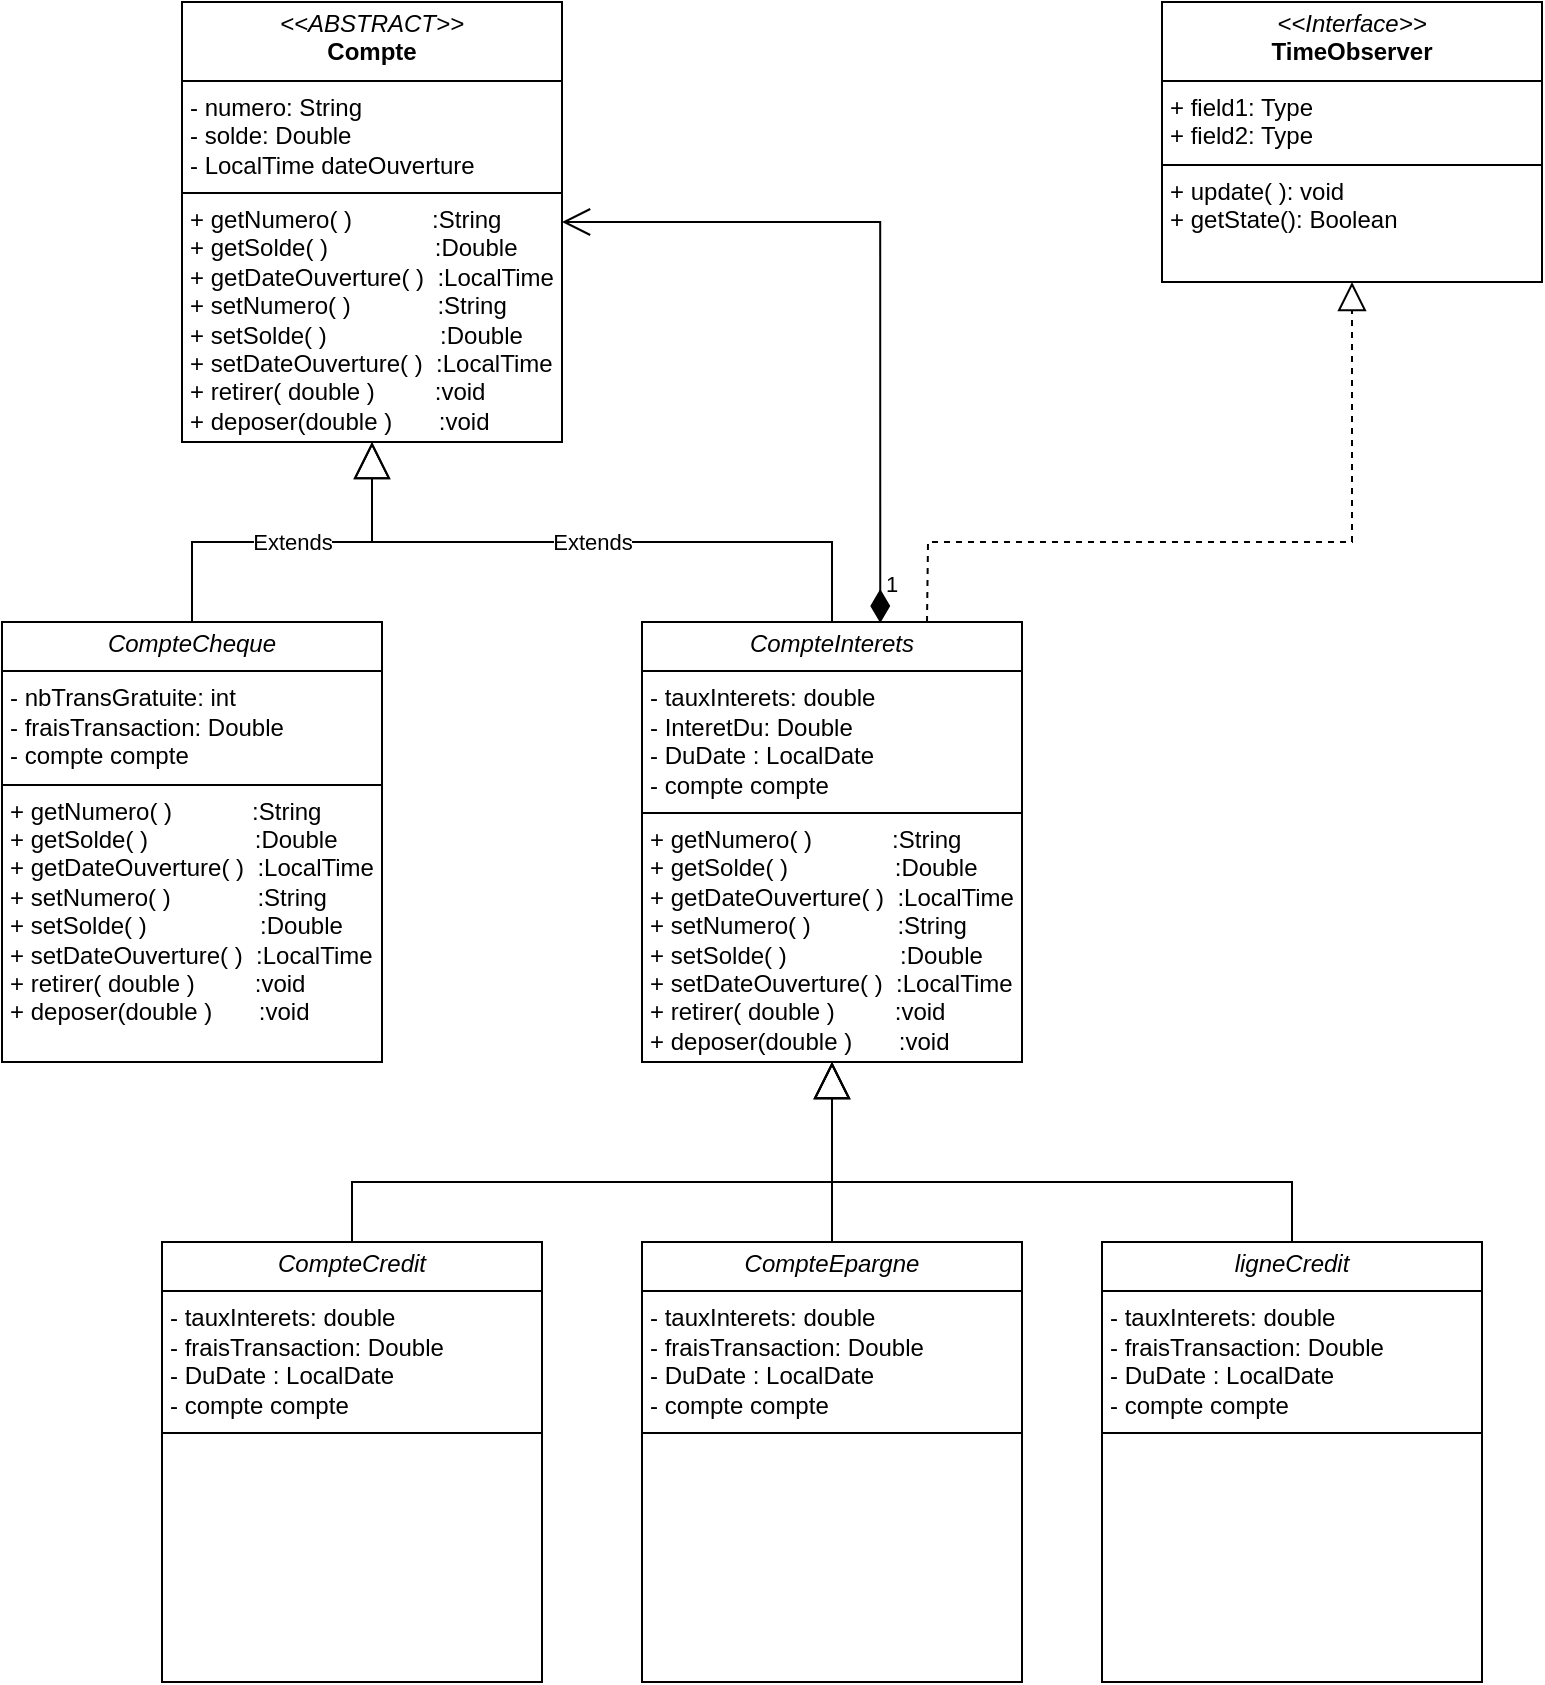 <mxfile version="26.1.1">
  <diagram name="Page-1" id="Y8b6xR42oyyeWq3YL9dn">
    <mxGraphModel dx="420" dy="237" grid="1" gridSize="10" guides="1" tooltips="1" connect="1" arrows="1" fold="1" page="1" pageScale="1" pageWidth="3300" pageHeight="4681" math="0" shadow="0">
      <root>
        <mxCell id="0" />
        <mxCell id="1" parent="0" />
        <mxCell id="dJRKlAbEhln0Lb5YtA-o-5" value="&lt;p style=&quot;margin:0px;margin-top:4px;text-align:center;&quot;&gt;&lt;i&gt;&amp;lt;&amp;lt;ABSTRACT&amp;gt;&amp;gt;&lt;/i&gt;&lt;br&gt;&lt;b&gt;Compte&lt;/b&gt;&lt;/p&gt;&lt;hr size=&quot;1&quot; style=&quot;border-style:solid;&quot;&gt;&lt;p style=&quot;margin:0px;margin-left:4px;&quot;&gt;- numero: String&lt;br&gt;- solde: Double&lt;/p&gt;&lt;p style=&quot;margin:0px;margin-left:4px;&quot;&gt;- LocalTime dateOuverture&lt;/p&gt;&lt;hr size=&quot;1&quot; style=&quot;border-style:solid;&quot;&gt;&lt;p style=&quot;margin:0px;margin-left:4px;&quot;&gt;+ getNumero( )&amp;nbsp; &amp;nbsp; &amp;nbsp; &amp;nbsp; &amp;nbsp; &amp;nbsp; :String&lt;br&gt;+ getSolde( )&amp;nbsp; &amp;nbsp; &amp;nbsp; &amp;nbsp; &amp;nbsp; &amp;nbsp; &amp;nbsp; &amp;nbsp; :Double&lt;/p&gt;&lt;p style=&quot;margin:0px;margin-left:4px;&quot;&gt;+ getDateOuverture( )&amp;nbsp; :LocalTime&lt;/p&gt;&lt;p style=&quot;margin: 0px 0px 0px 4px;&quot;&gt;+ setNumero( )&amp;nbsp; &amp;nbsp; &amp;nbsp; &amp;nbsp; &amp;nbsp; &amp;nbsp; &amp;nbsp;:String&lt;br&gt;+ setSolde( )&amp;nbsp; &amp;nbsp; &amp;nbsp; &amp;nbsp; &amp;nbsp; &amp;nbsp; &amp;nbsp; &amp;nbsp; &amp;nbsp;:Double&lt;/p&gt;&lt;p style=&quot;margin: 0px 0px 0px 4px;&quot;&gt;+ setDateOuverture( )&amp;nbsp; :LocalTime&lt;/p&gt;&lt;p style=&quot;margin: 0px 0px 0px 4px;&quot;&gt;+ retirer( double )&amp;nbsp; &amp;nbsp; &amp;nbsp; &amp;nbsp; &amp;nbsp;:void&lt;/p&gt;&lt;p style=&quot;margin: 0px 0px 0px 4px;&quot;&gt;+ deposer(double )&amp;nbsp; &amp;nbsp; &amp;nbsp; &amp;nbsp;:void&lt;/p&gt;&lt;p style=&quot;margin:0px;margin-left:4px;&quot;&gt;&lt;br&gt;&lt;/p&gt;&lt;p style=&quot;margin:0px;margin-left:4px;&quot;&gt;&lt;br&gt;&lt;/p&gt;" style="verticalAlign=top;align=left;overflow=fill;html=1;whiteSpace=wrap;" parent="1" vertex="1">
          <mxGeometry x="340" y="50" width="190" height="220" as="geometry" />
        </mxCell>
        <mxCell id="dJRKlAbEhln0Lb5YtA-o-6" value="&lt;p style=&quot;margin:0px;margin-top:4px;text-align:center;&quot;&gt;&lt;i&gt;CompteCheque&lt;/i&gt;&lt;/p&gt;&lt;hr size=&quot;1&quot; style=&quot;border-style:solid;&quot;&gt;&lt;p style=&quot;margin:0px;margin-left:4px;&quot;&gt;- nbTransGratuite: int&lt;br&gt;- fraisTransaction: Double&lt;/p&gt;&lt;p style=&quot;margin:0px;margin-left:4px;&quot;&gt;- compte compte&lt;/p&gt;&lt;hr size=&quot;1&quot; style=&quot;border-style:solid;&quot;&gt;&lt;p style=&quot;margin:0px;margin-left:4px;&quot;&gt;+ getNumero( )&amp;nbsp; &amp;nbsp; &amp;nbsp; &amp;nbsp; &amp;nbsp; &amp;nbsp; :String&lt;br&gt;+ getSolde( )&amp;nbsp; &amp;nbsp; &amp;nbsp; &amp;nbsp; &amp;nbsp; &amp;nbsp; &amp;nbsp; &amp;nbsp; :Double&lt;/p&gt;&lt;p style=&quot;margin:0px;margin-left:4px;&quot;&gt;+ getDateOuverture( )&amp;nbsp; :LocalTime&lt;/p&gt;&lt;p style=&quot;margin: 0px 0px 0px 4px;&quot;&gt;+ setNumero( )&amp;nbsp; &amp;nbsp; &amp;nbsp; &amp;nbsp; &amp;nbsp; &amp;nbsp; &amp;nbsp;:String&lt;br&gt;+ setSolde( )&amp;nbsp; &amp;nbsp; &amp;nbsp; &amp;nbsp; &amp;nbsp; &amp;nbsp; &amp;nbsp; &amp;nbsp; &amp;nbsp;:Double&lt;/p&gt;&lt;p style=&quot;margin: 0px 0px 0px 4px;&quot;&gt;+ setDateOuverture( )&amp;nbsp; :LocalTime&lt;/p&gt;&lt;p style=&quot;margin: 0px 0px 0px 4px;&quot;&gt;+ retirer( double )&amp;nbsp; &amp;nbsp; &amp;nbsp; &amp;nbsp; &amp;nbsp;:void&lt;/p&gt;&lt;p style=&quot;margin: 0px 0px 0px 4px;&quot;&gt;+ deposer(double )&amp;nbsp; &amp;nbsp; &amp;nbsp; &amp;nbsp;:void&lt;/p&gt;&lt;p style=&quot;margin:0px;margin-left:4px;&quot;&gt;&lt;br&gt;&lt;/p&gt;&lt;p style=&quot;margin:0px;margin-left:4px;&quot;&gt;&lt;br&gt;&lt;/p&gt;" style="verticalAlign=top;align=left;overflow=fill;html=1;whiteSpace=wrap;" parent="1" vertex="1">
          <mxGeometry x="250" y="360" width="190" height="220" as="geometry" />
        </mxCell>
        <mxCell id="dJRKlAbEhln0Lb5YtA-o-7" value="Extends" style="endArrow=block;endSize=16;endFill=0;html=1;rounded=0;entryX=0.5;entryY=1;entryDx=0;entryDy=0;exitX=0.5;exitY=0;exitDx=0;exitDy=0;" parent="1" source="dJRKlAbEhln0Lb5YtA-o-6" target="dJRKlAbEhln0Lb5YtA-o-5" edge="1">
          <mxGeometry width="160" relative="1" as="geometry">
            <mxPoint x="570" y="210" as="sourcePoint" />
            <mxPoint x="730" y="210" as="targetPoint" />
            <Array as="points">
              <mxPoint x="345" y="320" />
              <mxPoint x="435" y="320" />
            </Array>
          </mxGeometry>
        </mxCell>
        <mxCell id="dJRKlAbEhln0Lb5YtA-o-9" value="&lt;p style=&quot;margin:0px;margin-top:4px;text-align:center;&quot;&gt;&lt;i&gt;CompteInterets&lt;/i&gt;&lt;/p&gt;&lt;hr size=&quot;1&quot; style=&quot;border-style:solid;&quot;&gt;&lt;p style=&quot;margin:0px;margin-left:4px;&quot;&gt;- tauxInterets: double&lt;br&gt;- InteretDu: Double&lt;/p&gt;&lt;p style=&quot;margin:0px;margin-left:4px;&quot;&gt;- DuDate : LocalDate&lt;/p&gt;&lt;p style=&quot;margin:0px;margin-left:4px;&quot;&gt;- compte compte&lt;/p&gt;&lt;hr size=&quot;1&quot; style=&quot;border-style:solid;&quot;&gt;&lt;p style=&quot;margin:0px;margin-left:4px;&quot;&gt;+ getNumero( )&amp;nbsp; &amp;nbsp; &amp;nbsp; &amp;nbsp; &amp;nbsp; &amp;nbsp; :String&lt;br&gt;+ getSolde( )&amp;nbsp; &amp;nbsp; &amp;nbsp; &amp;nbsp; &amp;nbsp; &amp;nbsp; &amp;nbsp; &amp;nbsp; :Double&lt;/p&gt;&lt;p style=&quot;margin:0px;margin-left:4px;&quot;&gt;+ getDateOuverture( )&amp;nbsp; :LocalTime&lt;/p&gt;&lt;p style=&quot;margin: 0px 0px 0px 4px;&quot;&gt;+ setNumero( )&amp;nbsp; &amp;nbsp; &amp;nbsp; &amp;nbsp; &amp;nbsp; &amp;nbsp; &amp;nbsp;:String&lt;br&gt;+ setSolde( )&amp;nbsp; &amp;nbsp; &amp;nbsp; &amp;nbsp; &amp;nbsp; &amp;nbsp; &amp;nbsp; &amp;nbsp; &amp;nbsp;:Double&lt;/p&gt;&lt;p style=&quot;margin: 0px 0px 0px 4px;&quot;&gt;+ setDateOuverture( )&amp;nbsp; :LocalTime&lt;/p&gt;&lt;p style=&quot;margin: 0px 0px 0px 4px;&quot;&gt;+ retirer( double )&amp;nbsp; &amp;nbsp; &amp;nbsp; &amp;nbsp; &amp;nbsp;:void&lt;/p&gt;&lt;p style=&quot;margin: 0px 0px 0px 4px;&quot;&gt;+ deposer(double )&amp;nbsp; &amp;nbsp; &amp;nbsp; &amp;nbsp;:void&lt;/p&gt;&lt;p style=&quot;margin:0px;margin-left:4px;&quot;&gt;&lt;br&gt;&lt;/p&gt;&lt;p style=&quot;margin:0px;margin-left:4px;&quot;&gt;&lt;br&gt;&lt;/p&gt;" style="verticalAlign=top;align=left;overflow=fill;html=1;whiteSpace=wrap;" parent="1" vertex="1">
          <mxGeometry x="570" y="360" width="190" height="220" as="geometry" />
        </mxCell>
        <mxCell id="dJRKlAbEhln0Lb5YtA-o-10" value="Extends" style="endArrow=block;endSize=16;endFill=0;html=1;rounded=0;entryX=0.5;entryY=1;entryDx=0;entryDy=0;exitX=0.5;exitY=0;exitDx=0;exitDy=0;" parent="1" source="dJRKlAbEhln0Lb5YtA-o-9" target="dJRKlAbEhln0Lb5YtA-o-5" edge="1">
          <mxGeometry width="160" relative="1" as="geometry">
            <mxPoint x="345" y="370" as="sourcePoint" />
            <mxPoint x="445" y="280" as="targetPoint" />
            <Array as="points">
              <mxPoint x="665" y="320" />
              <mxPoint x="545" y="320" />
              <mxPoint x="435" y="320" />
            </Array>
          </mxGeometry>
        </mxCell>
        <mxCell id="dJRKlAbEhln0Lb5YtA-o-11" value="1" style="endArrow=open;html=1;endSize=12;startArrow=diamondThin;startSize=14;startFill=1;edgeStyle=orthogonalEdgeStyle;align=left;verticalAlign=bottom;rounded=0;exitX=0.627;exitY=0.002;exitDx=0;exitDy=0;entryX=1;entryY=0.5;entryDx=0;entryDy=0;exitPerimeter=0;" parent="1" source="dJRKlAbEhln0Lb5YtA-o-9" target="dJRKlAbEhln0Lb5YtA-o-5" edge="1">
          <mxGeometry x="-0.942" y="-1" relative="1" as="geometry">
            <mxPoint x="780" y="376" as="sourcePoint" />
            <mxPoint x="880" y="160" as="targetPoint" />
            <Array as="points">
              <mxPoint x="689" y="160" />
            </Array>
            <mxPoint as="offset" />
          </mxGeometry>
        </mxCell>
        <mxCell id="Y4Ik5Q8g15iuSHUJNuXj-3" value="&lt;p style=&quot;margin:0px;margin-top:4px;text-align:center;&quot;&gt;&lt;i&gt;ligneCredit&lt;/i&gt;&lt;/p&gt;&lt;hr size=&quot;1&quot; style=&quot;border-style:solid;&quot;&gt;&lt;p style=&quot;margin:0px;margin-left:4px;&quot;&gt;- tauxInterets: double&lt;br&gt;- fraisTransaction: Double&lt;/p&gt;&lt;p style=&quot;margin:0px;margin-left:4px;&quot;&gt;- DuDate : LocalDate&lt;/p&gt;&lt;p style=&quot;margin:0px;margin-left:4px;&quot;&gt;- compte compte&lt;/p&gt;&lt;hr size=&quot;1&quot; style=&quot;border-style:solid;&quot;&gt;&lt;p style=&quot;margin:0px;margin-left:4px;&quot;&gt;&lt;br&gt;&lt;/p&gt;&lt;p style=&quot;margin:0px;margin-left:4px;&quot;&gt;&lt;br&gt;&lt;/p&gt;&lt;p style=&quot;margin:0px;margin-left:4px;&quot;&gt;&lt;br&gt;&lt;/p&gt;" style="verticalAlign=top;align=left;overflow=fill;html=1;whiteSpace=wrap;" vertex="1" parent="1">
          <mxGeometry x="800" y="670" width="190" height="220" as="geometry" />
        </mxCell>
        <mxCell id="Y4Ik5Q8g15iuSHUJNuXj-4" value="&lt;p style=&quot;margin:0px;margin-top:4px;text-align:center;&quot;&gt;&lt;i&gt;CompteEpargne&lt;/i&gt;&lt;/p&gt;&lt;hr size=&quot;1&quot; style=&quot;border-style:solid;&quot;&gt;&lt;p style=&quot;margin:0px;margin-left:4px;&quot;&gt;- tauxInterets: double&lt;br&gt;- fraisTransaction: Double&lt;/p&gt;&lt;p style=&quot;margin:0px;margin-left:4px;&quot;&gt;- DuDate : LocalDate&lt;/p&gt;&lt;p style=&quot;margin:0px;margin-left:4px;&quot;&gt;- compte compte&lt;/p&gt;&lt;hr size=&quot;1&quot; style=&quot;border-style:solid;&quot;&gt;&lt;p style=&quot;margin:0px;margin-left:4px;&quot;&gt;&lt;br&gt;&lt;/p&gt;&lt;p style=&quot;margin:0px;margin-left:4px;&quot;&gt;&lt;br&gt;&lt;/p&gt;&lt;p style=&quot;margin:0px;margin-left:4px;&quot;&gt;&lt;br&gt;&lt;/p&gt;" style="verticalAlign=top;align=left;overflow=fill;html=1;whiteSpace=wrap;" vertex="1" parent="1">
          <mxGeometry x="570" y="670" width="190" height="220" as="geometry" />
        </mxCell>
        <mxCell id="Y4Ik5Q8g15iuSHUJNuXj-5" value="&lt;p style=&quot;margin:0px;margin-top:4px;text-align:center;&quot;&gt;&lt;i&gt;CompteCredit&lt;/i&gt;&lt;/p&gt;&lt;hr size=&quot;1&quot; style=&quot;border-style:solid;&quot;&gt;&lt;p style=&quot;margin:0px;margin-left:4px;&quot;&gt;- tauxInterets: double&lt;br&gt;- fraisTransaction: Double&lt;/p&gt;&lt;p style=&quot;margin:0px;margin-left:4px;&quot;&gt;- DuDate : LocalDate&lt;/p&gt;&lt;p style=&quot;margin:0px;margin-left:4px;&quot;&gt;- compte compte&lt;/p&gt;&lt;hr size=&quot;1&quot; style=&quot;border-style:solid;&quot;&gt;&lt;p style=&quot;margin:0px;margin-left:4px;&quot;&gt;&lt;br&gt;&lt;/p&gt;&lt;p style=&quot;margin:0px;margin-left:4px;&quot;&gt;&lt;br&gt;&lt;/p&gt;&lt;p style=&quot;margin:0px;margin-left:4px;&quot;&gt;&lt;br&gt;&lt;/p&gt;" style="verticalAlign=top;align=left;overflow=fill;html=1;whiteSpace=wrap;" vertex="1" parent="1">
          <mxGeometry x="330" y="670" width="190" height="220" as="geometry" />
        </mxCell>
        <mxCell id="Y4Ik5Q8g15iuSHUJNuXj-6" value="" style="endArrow=block;endSize=16;endFill=0;html=1;rounded=0;entryX=0.5;entryY=1;entryDx=0;entryDy=0;exitX=0.5;exitY=0;exitDx=0;exitDy=0;" edge="1" parent="1" source="Y4Ik5Q8g15iuSHUJNuXj-4" target="dJRKlAbEhln0Lb5YtA-o-9">
          <mxGeometry width="160" relative="1" as="geometry">
            <mxPoint x="610" y="670" as="sourcePoint" />
            <mxPoint x="670" y="580" as="targetPoint" />
            <Array as="points" />
          </mxGeometry>
        </mxCell>
        <mxCell id="Y4Ik5Q8g15iuSHUJNuXj-7" value="" style="endArrow=block;endSize=16;endFill=0;html=1;rounded=0;entryX=0.5;entryY=1;entryDx=0;entryDy=0;exitX=0.5;exitY=0;exitDx=0;exitDy=0;" edge="1" parent="1" source="Y4Ik5Q8g15iuSHUJNuXj-3" target="dJRKlAbEhln0Lb5YtA-o-9">
          <mxGeometry width="160" relative="1" as="geometry">
            <mxPoint x="675" y="680" as="sourcePoint" />
            <mxPoint x="675" y="590" as="targetPoint" />
            <Array as="points">
              <mxPoint x="895" y="640" />
              <mxPoint x="665" y="640" />
            </Array>
          </mxGeometry>
        </mxCell>
        <mxCell id="Y4Ik5Q8g15iuSHUJNuXj-8" value="" style="endArrow=block;endSize=16;endFill=0;html=1;rounded=0;entryX=0.5;entryY=1;entryDx=0;entryDy=0;exitX=0.5;exitY=0;exitDx=0;exitDy=0;" edge="1" parent="1" source="Y4Ik5Q8g15iuSHUJNuXj-5" target="dJRKlAbEhln0Lb5YtA-o-9">
          <mxGeometry width="160" relative="1" as="geometry">
            <mxPoint x="905" y="680" as="sourcePoint" />
            <mxPoint x="675" y="590" as="targetPoint" />
            <Array as="points">
              <mxPoint x="425" y="640" />
              <mxPoint x="665" y="640" />
            </Array>
          </mxGeometry>
        </mxCell>
        <mxCell id="Y4Ik5Q8g15iuSHUJNuXj-9" value="" style="endArrow=block;dashed=1;endFill=0;endSize=12;html=1;rounded=0;exitX=0.75;exitY=0;exitDx=0;exitDy=0;" edge="1" parent="1" source="dJRKlAbEhln0Lb5YtA-o-9" target="Y4Ik5Q8g15iuSHUJNuXj-10">
          <mxGeometry width="160" relative="1" as="geometry">
            <mxPoint x="750" y="290" as="sourcePoint" />
            <mxPoint x="910" y="290" as="targetPoint" />
            <Array as="points">
              <mxPoint x="713" y="320" />
              <mxPoint x="925" y="320" />
            </Array>
          </mxGeometry>
        </mxCell>
        <mxCell id="Y4Ik5Q8g15iuSHUJNuXj-10" value="&lt;p style=&quot;margin:0px;margin-top:4px;text-align:center;&quot;&gt;&lt;i&gt;&amp;lt;&amp;lt;Interface&amp;gt;&amp;gt;&lt;/i&gt;&lt;br&gt;&lt;b&gt;TimeObserver&lt;/b&gt;&lt;/p&gt;&lt;hr size=&quot;1&quot; style=&quot;border-style:solid;&quot;&gt;&lt;p style=&quot;margin:0px;margin-left:4px;&quot;&gt;+ field1: Type&lt;br&gt;+ field2: Type&lt;/p&gt;&lt;hr size=&quot;1&quot; style=&quot;border-style:solid;&quot;&gt;&lt;p style=&quot;margin:0px;margin-left:4px;&quot;&gt;+ update( ): void&lt;br&gt;+ getState(): Boolean&lt;/p&gt;" style="verticalAlign=top;align=left;overflow=fill;html=1;whiteSpace=wrap;" vertex="1" parent="1">
          <mxGeometry x="830" y="50" width="190" height="140" as="geometry" />
        </mxCell>
      </root>
    </mxGraphModel>
  </diagram>
</mxfile>
